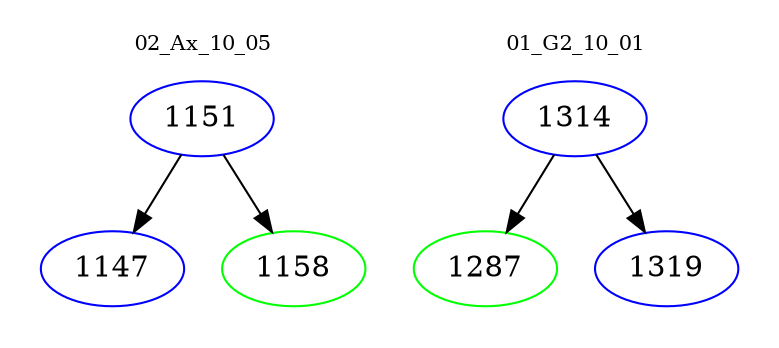 digraph{
subgraph cluster_0 {
color = white
label = "02_Ax_10_05";
fontsize=10;
T0_1151 [label="1151", color="blue"]
T0_1151 -> T0_1147 [color="black"]
T0_1147 [label="1147", color="blue"]
T0_1151 -> T0_1158 [color="black"]
T0_1158 [label="1158", color="green"]
}
subgraph cluster_1 {
color = white
label = "01_G2_10_01";
fontsize=10;
T1_1314 [label="1314", color="blue"]
T1_1314 -> T1_1287 [color="black"]
T1_1287 [label="1287", color="green"]
T1_1314 -> T1_1319 [color="black"]
T1_1319 [label="1319", color="blue"]
}
}
